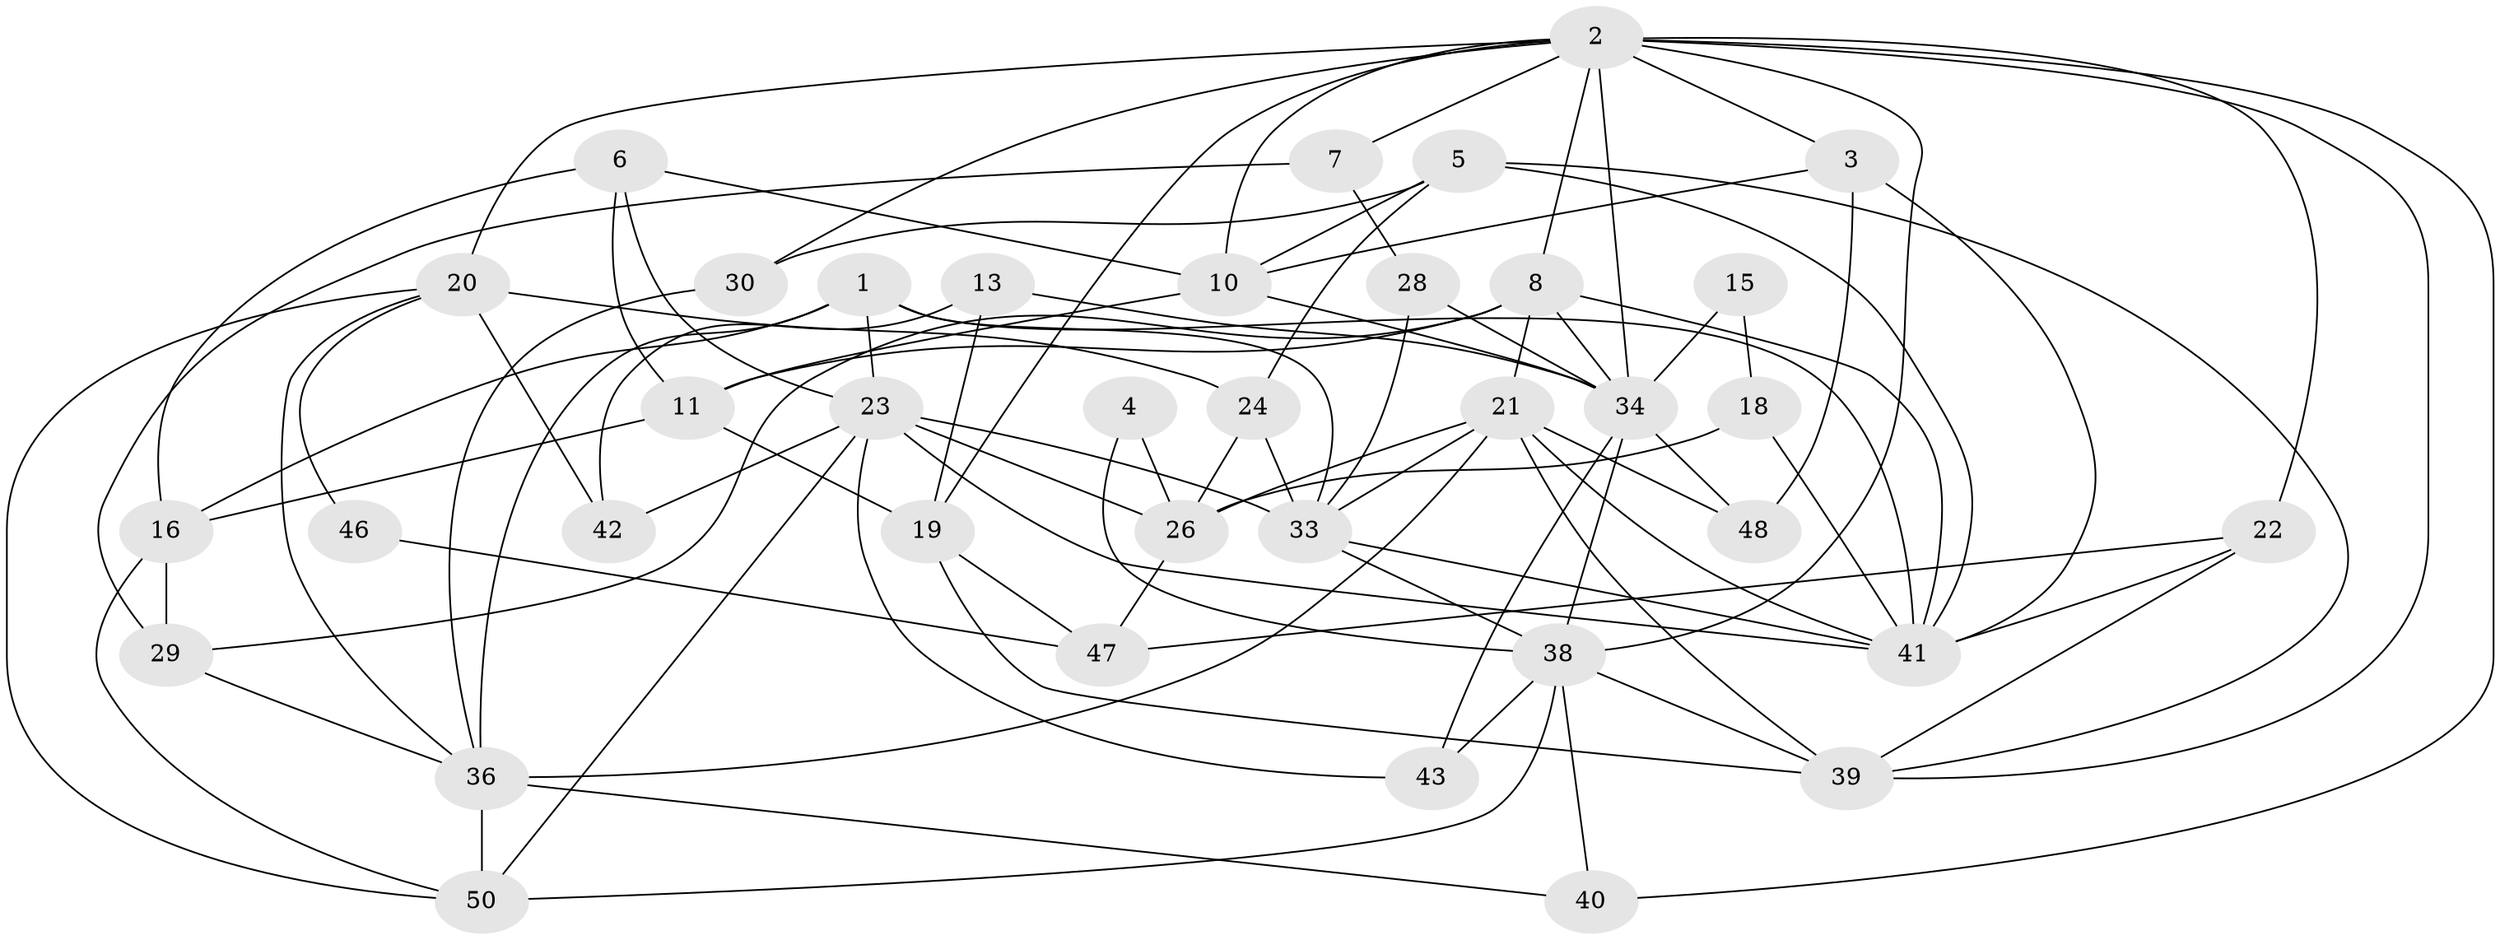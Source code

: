 // original degree distribution, {5: 0.1694915254237288, 3: 0.3389830508474576, 2: 0.11864406779661017, 4: 0.23728813559322035, 6: 0.05084745762711865, 7: 0.05084745762711865, 9: 0.01694915254237288, 8: 0.01694915254237288}
// Generated by graph-tools (version 1.1) at 2025/41/03/06/25 10:41:52]
// undirected, 37 vertices, 92 edges
graph export_dot {
graph [start="1"]
  node [color=gray90,style=filled];
  1;
  2 [super="+35"];
  3 [super="+14"];
  4;
  5 [super="+9"];
  6;
  7;
  8 [super="+31"];
  10 [super="+17"];
  11 [super="+12"];
  13 [super="+32"];
  15;
  16 [super="+25"];
  18;
  19 [super="+52"];
  20 [super="+55"];
  21 [super="+51"];
  22 [super="+45"];
  23 [super="+57"];
  24 [super="+27"];
  26 [super="+49"];
  28 [super="+37"];
  29;
  30 [super="+53"];
  33 [super="+44"];
  34 [super="+59"];
  36 [super="+56"];
  38 [super="+58"];
  39;
  40;
  41 [super="+54"];
  42;
  43;
  46;
  47;
  48;
  50;
  1 -- 33;
  1 -- 16;
  1 -- 36;
  1 -- 23;
  1 -- 41;
  2 -- 20;
  2 -- 19;
  2 -- 34;
  2 -- 39;
  2 -- 3;
  2 -- 38;
  2 -- 7;
  2 -- 40;
  2 -- 22;
  2 -- 30;
  2 -- 8;
  2 -- 10;
  3 -- 48;
  3 -- 41;
  3 -- 10;
  4 -- 26;
  4 -- 38;
  5 -- 24;
  5 -- 10;
  5 -- 39;
  5 -- 30;
  5 -- 41;
  6 -- 10;
  6 -- 16;
  6 -- 11;
  6 -- 23;
  7 -- 29;
  7 -- 28;
  8 -- 21;
  8 -- 29;
  8 -- 11;
  8 -- 41;
  8 -- 34;
  10 -- 34;
  10 -- 11;
  11 -- 19;
  11 -- 16;
  13 -- 34;
  13 -- 42;
  13 -- 19;
  15 -- 18;
  15 -- 34;
  16 -- 50;
  16 -- 29;
  18 -- 41;
  18 -- 26;
  19 -- 47;
  19 -- 39;
  20 -- 50;
  20 -- 42 [weight=2];
  20 -- 46;
  20 -- 36;
  20 -- 24;
  21 -- 36;
  21 -- 41;
  21 -- 48;
  21 -- 33;
  21 -- 39;
  21 -- 26;
  22 -- 47;
  22 -- 39;
  22 -- 41;
  23 -- 33;
  23 -- 43;
  23 -- 50;
  23 -- 26;
  23 -- 41;
  23 -- 42;
  24 -- 33 [weight=2];
  24 -- 26;
  26 -- 47;
  28 -- 34;
  28 -- 33;
  29 -- 36;
  30 -- 36;
  33 -- 38 [weight=2];
  33 -- 41;
  34 -- 48;
  34 -- 43;
  34 -- 38;
  36 -- 50;
  36 -- 40;
  38 -- 40;
  38 -- 39;
  38 -- 50;
  38 -- 43;
  46 -- 47;
}
